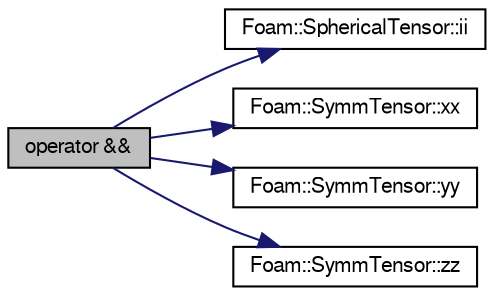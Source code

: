 digraph "operator &amp;&amp;"
{
  bgcolor="transparent";
  edge [fontname="FreeSans",fontsize="10",labelfontname="FreeSans",labelfontsize="10"];
  node [fontname="FreeSans",fontsize="10",shape=record];
  rankdir="LR";
  Node127581 [label="operator &&",height=0.2,width=0.4,color="black", fillcolor="grey75", style="filled", fontcolor="black"];
  Node127581 -> Node127582 [color="midnightblue",fontsize="10",style="solid",fontname="FreeSans"];
  Node127582 [label="Foam::SphericalTensor::ii",height=0.2,width=0.4,color="black",URL="$a28186.html#a8a6ef975bcb1f17d9cd0457417bcac47"];
  Node127581 -> Node127583 [color="midnightblue",fontsize="10",style="solid",fontname="FreeSans"];
  Node127583 [label="Foam::SymmTensor::xx",height=0.2,width=0.4,color="black",URL="$a28270.html#a1b97c7c1ed81b4fb23da8dcb71a8cd2a"];
  Node127581 -> Node127584 [color="midnightblue",fontsize="10",style="solid",fontname="FreeSans"];
  Node127584 [label="Foam::SymmTensor::yy",height=0.2,width=0.4,color="black",URL="$a28270.html#aba9d77023a5662b9c2d3639d5de555a0"];
  Node127581 -> Node127585 [color="midnightblue",fontsize="10",style="solid",fontname="FreeSans"];
  Node127585 [label="Foam::SymmTensor::zz",height=0.2,width=0.4,color="black",URL="$a28270.html#a831c4848d01bfcc8d717b7ef92f2cd4b"];
}
